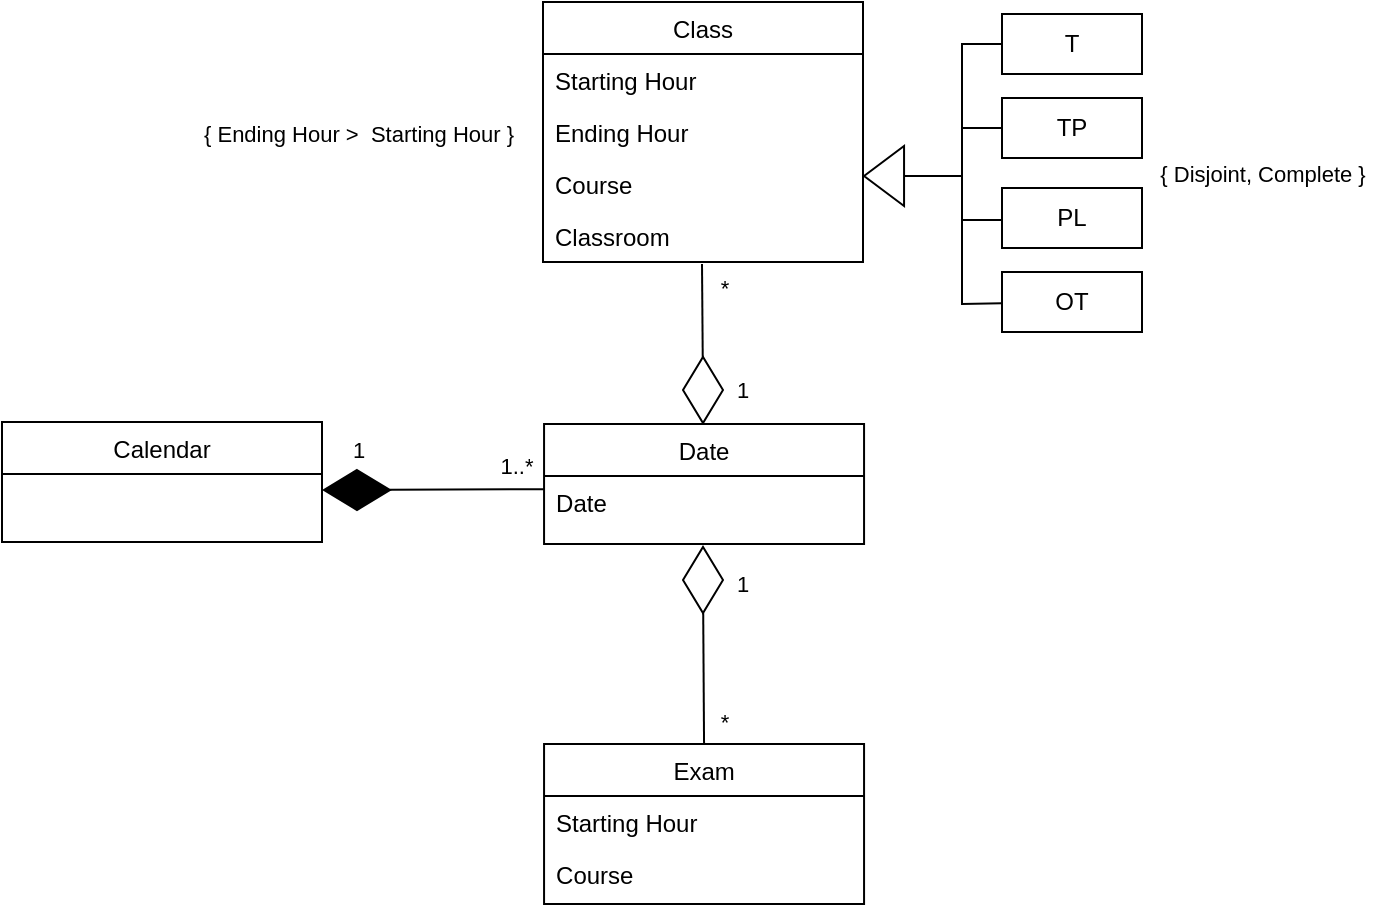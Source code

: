 <mxfile version="17.4.0" type="device"><diagram id="C5RBs43oDa-KdzZeNtuy" name="Page-1"><mxGraphModel dx="1865" dy="579" grid="1" gridSize="10" guides="1" tooltips="1" connect="1" arrows="1" fold="1" page="1" pageScale="1" pageWidth="827" pageHeight="1169" math="0" shadow="0"><root><mxCell id="WIyWlLk6GJQsqaUBKTNV-0"/><mxCell id="WIyWlLk6GJQsqaUBKTNV-1" parent="WIyWlLk6GJQsqaUBKTNV-0"/><mxCell id="zkfFHV4jXpPFQw0GAbJ--17" value="Class" style="swimlane;fontStyle=0;align=center;verticalAlign=top;childLayout=stackLayout;horizontal=1;startSize=26;horizontalStack=0;resizeParent=1;resizeLast=0;collapsible=1;marginBottom=0;rounded=0;shadow=0;strokeWidth=1;" parent="WIyWlLk6GJQsqaUBKTNV-1" vertex="1"><mxGeometry x="220.5" y="9" width="160" height="130" as="geometry"><mxRectangle x="550" y="140" width="160" height="26" as="alternateBounds"/></mxGeometry></mxCell><mxCell id="zkfFHV4jXpPFQw0GAbJ--18" value="Starting Hour" style="text;align=left;verticalAlign=top;spacingLeft=4;spacingRight=4;overflow=hidden;rotatable=0;points=[[0,0.5],[1,0.5]];portConstraint=eastwest;" parent="zkfFHV4jXpPFQw0GAbJ--17" vertex="1"><mxGeometry y="26" width="160" height="26" as="geometry"/></mxCell><mxCell id="zkfFHV4jXpPFQw0GAbJ--19" value="Ending Hour" style="text;align=left;verticalAlign=top;spacingLeft=4;spacingRight=4;overflow=hidden;rotatable=0;points=[[0,0.5],[1,0.5]];portConstraint=eastwest;rounded=0;shadow=0;html=0;" parent="zkfFHV4jXpPFQw0GAbJ--17" vertex="1"><mxGeometry y="52" width="160" height="26" as="geometry"/></mxCell><mxCell id="7ZQzL52TC2tIDwltDaWS-6" value="Course" style="text;align=left;verticalAlign=top;spacingLeft=4;spacingRight=4;overflow=hidden;rotatable=0;points=[[0,0.5],[1,0.5]];portConstraint=eastwest;rounded=0;shadow=0;html=0;" parent="zkfFHV4jXpPFQw0GAbJ--17" vertex="1"><mxGeometry y="78" width="160" height="26" as="geometry"/></mxCell><mxCell id="7ZQzL52TC2tIDwltDaWS-7" value="Classroom" style="text;align=left;verticalAlign=top;spacingLeft=4;spacingRight=4;overflow=hidden;rotatable=0;points=[[0,0.5],[1,0.5]];portConstraint=eastwest;rounded=0;shadow=0;html=0;" parent="zkfFHV4jXpPFQw0GAbJ--17" vertex="1"><mxGeometry y="104" width="160" height="26" as="geometry"/></mxCell><mxCell id="7ZQzL52TC2tIDwltDaWS-0" value="Exam" style="swimlane;fontStyle=0;align=center;verticalAlign=top;childLayout=stackLayout;horizontal=1;startSize=26;horizontalStack=0;resizeParent=1;resizeLast=0;collapsible=1;marginBottom=0;rounded=0;shadow=0;strokeWidth=1;" parent="WIyWlLk6GJQsqaUBKTNV-1" vertex="1"><mxGeometry x="221.03" y="380" width="160" height="80" as="geometry"><mxRectangle x="550" y="140" width="160" height="26" as="alternateBounds"/></mxGeometry></mxCell><mxCell id="7ZQzL52TC2tIDwltDaWS-1" value="Starting Hour" style="text;align=left;verticalAlign=top;spacingLeft=4;spacingRight=4;overflow=hidden;rotatable=0;points=[[0,0.5],[1,0.5]];portConstraint=eastwest;" parent="7ZQzL52TC2tIDwltDaWS-0" vertex="1"><mxGeometry y="26" width="160" height="26" as="geometry"/></mxCell><mxCell id="7ZQzL52TC2tIDwltDaWS-2" value="Course" style="text;align=left;verticalAlign=top;spacingLeft=4;spacingRight=4;overflow=hidden;rotatable=0;points=[[0,0.5],[1,0.5]];portConstraint=eastwest;rounded=0;shadow=0;html=0;" parent="7ZQzL52TC2tIDwltDaWS-0" vertex="1"><mxGeometry y="52" width="160" height="26" as="geometry"/></mxCell><mxCell id="7ZQzL52TC2tIDwltDaWS-3" value="Calendar" style="swimlane;fontStyle=0;align=center;verticalAlign=top;childLayout=stackLayout;horizontal=1;startSize=26;horizontalStack=0;resizeParent=1;resizeLast=0;collapsible=1;marginBottom=0;rounded=0;shadow=0;strokeWidth=1;" parent="WIyWlLk6GJQsqaUBKTNV-1" vertex="1"><mxGeometry x="-50" y="219" width="160" height="60" as="geometry"><mxRectangle x="550" y="140" width="160" height="26" as="alternateBounds"/></mxGeometry></mxCell><mxCell id="7ZQzL52TC2tIDwltDaWS-9" value="Date" style="swimlane;fontStyle=0;align=center;verticalAlign=top;childLayout=stackLayout;horizontal=1;startSize=26;horizontalStack=0;resizeParent=1;resizeLast=0;collapsible=1;marginBottom=0;rounded=0;shadow=0;strokeWidth=1;" parent="WIyWlLk6GJQsqaUBKTNV-1" vertex="1"><mxGeometry x="221.03" y="220" width="160" height="60" as="geometry"><mxRectangle x="550" y="140" width="160" height="26" as="alternateBounds"/></mxGeometry></mxCell><mxCell id="7ZQzL52TC2tIDwltDaWS-10" value="Date" style="text;align=left;verticalAlign=top;spacingLeft=4;spacingRight=4;overflow=hidden;rotatable=0;points=[[0,0.5],[1,0.5]];portConstraint=eastwest;" parent="7ZQzL52TC2tIDwltDaWS-9" vertex="1"><mxGeometry y="26" width="160" height="26" as="geometry"/></mxCell><mxCell id="7ZQzL52TC2tIDwltDaWS-16" value="*" style="text;html=1;align=center;verticalAlign=middle;resizable=0;points=[];autosize=1;strokeColor=none;fillColor=none;fontSize=11;fontFamily=Helvetica;fontColor=default;" parent="WIyWlLk6GJQsqaUBKTNV-1" vertex="1"><mxGeometry x="301" y="359" width="20" height="20" as="geometry"/></mxCell><mxCell id="7ZQzL52TC2tIDwltDaWS-22" style="edgeStyle=none;shape=connector;rounded=0;orthogonalLoop=1;jettySize=auto;html=1;entryX=0.5;entryY=0;entryDx=0;entryDy=0;labelBackgroundColor=default;fontFamily=Helvetica;fontSize=11;fontColor=default;endArrow=none;strokeColor=default;" parent="WIyWlLk6GJQsqaUBKTNV-1" source="7ZQzL52TC2tIDwltDaWS-18" target="7ZQzL52TC2tIDwltDaWS-0" edge="1"><mxGeometry relative="1" as="geometry"/></mxCell><mxCell id="7ZQzL52TC2tIDwltDaWS-18" value="" style="rhombus;whiteSpace=wrap;html=1;fontFamily=Helvetica;fontSize=11;fontColor=default;rotation=90;" parent="WIyWlLk6GJQsqaUBKTNV-1" vertex="1"><mxGeometry x="284" y="288" width="33" height="20" as="geometry"/></mxCell><mxCell id="7ZQzL52TC2tIDwltDaWS-24" style="edgeStyle=none;shape=connector;rounded=0;orthogonalLoop=1;jettySize=auto;html=1;labelBackgroundColor=default;fontFamily=Helvetica;fontSize=11;fontColor=default;endArrow=none;strokeColor=default;" parent="WIyWlLk6GJQsqaUBKTNV-1" source="7ZQzL52TC2tIDwltDaWS-23" edge="1"><mxGeometry relative="1" as="geometry"><mxPoint x="300" y="140" as="targetPoint"/></mxGeometry></mxCell><mxCell id="7ZQzL52TC2tIDwltDaWS-23" value="" style="rhombus;whiteSpace=wrap;html=1;fontFamily=Helvetica;fontSize=11;fontColor=default;rotation=90;" parent="WIyWlLk6GJQsqaUBKTNV-1" vertex="1"><mxGeometry x="284" y="193" width="33" height="20" as="geometry"/></mxCell><mxCell id="7ZQzL52TC2tIDwltDaWS-26" value="*" style="text;html=1;align=center;verticalAlign=middle;resizable=0;points=[];autosize=1;strokeColor=none;fillColor=none;fontSize=11;fontFamily=Helvetica;fontColor=default;" parent="WIyWlLk6GJQsqaUBKTNV-1" vertex="1"><mxGeometry x="301" y="142" width="20" height="20" as="geometry"/></mxCell><mxCell id="7ZQzL52TC2tIDwltDaWS-28" style="edgeStyle=none;shape=connector;rounded=0;orthogonalLoop=1;jettySize=auto;html=1;entryX=0.002;entryY=0.254;entryDx=0;entryDy=0;labelBackgroundColor=default;fontFamily=Helvetica;fontSize=11;fontColor=default;endArrow=none;strokeColor=default;entryPerimeter=0;" parent="WIyWlLk6GJQsqaUBKTNV-1" source="7ZQzL52TC2tIDwltDaWS-27" target="7ZQzL52TC2tIDwltDaWS-10" edge="1"><mxGeometry relative="1" as="geometry"/></mxCell><mxCell id="7ZQzL52TC2tIDwltDaWS-27" value="" style="rhombus;whiteSpace=wrap;html=1;fontFamily=Helvetica;fontSize=11;fontColor=default;rotation=0;fillColor=#000000;" parent="WIyWlLk6GJQsqaUBKTNV-1" vertex="1"><mxGeometry x="111" y="243" width="33" height="20" as="geometry"/></mxCell><mxCell id="7ZQzL52TC2tIDwltDaWS-29" value="1..*" style="text;html=1;align=center;verticalAlign=middle;resizable=0;points=[];autosize=1;strokeColor=none;fillColor=none;fontSize=11;fontFamily=Helvetica;fontColor=default;" parent="WIyWlLk6GJQsqaUBKTNV-1" vertex="1"><mxGeometry x="192.03" y="231" width="30" height="20" as="geometry"/></mxCell><mxCell id="7ZQzL52TC2tIDwltDaWS-30" value="{ Ending Hour &amp;gt;&amp;nbsp; Starting Hour }" style="text;html=1;align=center;verticalAlign=middle;resizable=0;points=[];autosize=1;strokeColor=none;fillColor=none;fontSize=11;fontFamily=Helvetica;fontColor=default;" parent="WIyWlLk6GJQsqaUBKTNV-1" vertex="1"><mxGeometry x="42.5" y="65" width="170" height="20" as="geometry"/></mxCell><mxCell id="7ZQzL52TC2tIDwltDaWS-31" value="1" style="text;html=1;align=center;verticalAlign=middle;resizable=0;points=[];autosize=1;strokeColor=none;fillColor=none;fontSize=11;fontFamily=Helvetica;fontColor=default;" parent="WIyWlLk6GJQsqaUBKTNV-1" vertex="1"><mxGeometry x="310" y="193" width="20" height="20" as="geometry"/></mxCell><mxCell id="7ZQzL52TC2tIDwltDaWS-32" value="1" style="text;html=1;align=center;verticalAlign=middle;resizable=0;points=[];autosize=1;strokeColor=none;fillColor=none;fontSize=11;fontFamily=Helvetica;fontColor=default;" parent="WIyWlLk6GJQsqaUBKTNV-1" vertex="1"><mxGeometry x="310" y="290" width="20" height="20" as="geometry"/></mxCell><mxCell id="7ZQzL52TC2tIDwltDaWS-33" value="1" style="text;html=1;align=center;verticalAlign=middle;resizable=0;points=[];autosize=1;strokeColor=none;fillColor=none;fontSize=11;fontFamily=Helvetica;fontColor=default;" parent="WIyWlLk6GJQsqaUBKTNV-1" vertex="1"><mxGeometry x="117.5" y="223" width="20" height="20" as="geometry"/></mxCell><mxCell id="FFA7GJPlJv6pgTeKaVcr-6" style="edgeStyle=none;shape=connector;rounded=0;orthogonalLoop=1;jettySize=auto;html=1;entryX=0;entryY=0.5;entryDx=0;entryDy=0;labelBackgroundColor=default;fontFamily=Helvetica;fontSize=11;fontColor=default;endArrow=none;strokeColor=default;exitX=0;exitY=0.5;exitDx=0;exitDy=0;" edge="1" parent="WIyWlLk6GJQsqaUBKTNV-1" source="FFA7GJPlJv6pgTeKaVcr-1" target="FFA7GJPlJv6pgTeKaVcr-2"><mxGeometry relative="1" as="geometry"><mxPoint x="406.03" y="96" as="sourcePoint"/><mxPoint x="455" y="30" as="targetPoint"/><Array as="points"><mxPoint x="430" y="96"/><mxPoint x="430" y="60"/><mxPoint x="430" y="30"/></Array></mxGeometry></mxCell><mxCell id="FFA7GJPlJv6pgTeKaVcr-1" value="" style="triangle;whiteSpace=wrap;html=1;rotation=-180;" vertex="1" parent="WIyWlLk6GJQsqaUBKTNV-1"><mxGeometry x="381.03" y="81" width="20" height="30" as="geometry"/></mxCell><mxCell id="FFA7GJPlJv6pgTeKaVcr-2" value="T" style="rounded=0;whiteSpace=wrap;html=1;" vertex="1" parent="WIyWlLk6GJQsqaUBKTNV-1"><mxGeometry x="450" y="15" width="70" height="30" as="geometry"/></mxCell><mxCell id="FFA7GJPlJv6pgTeKaVcr-11" style="edgeStyle=none;shape=connector;rounded=0;orthogonalLoop=1;jettySize=auto;html=1;labelBackgroundColor=default;fontFamily=Helvetica;fontSize=11;fontColor=default;endArrow=none;strokeColor=default;exitX=0;exitY=0.5;exitDx=0;exitDy=0;" edge="1" parent="WIyWlLk6GJQsqaUBKTNV-1" source="FFA7GJPlJv6pgTeKaVcr-3"><mxGeometry relative="1" as="geometry"><mxPoint x="430" y="72" as="targetPoint"/><mxPoint x="450" y="74" as="sourcePoint"/></mxGeometry></mxCell><mxCell id="FFA7GJPlJv6pgTeKaVcr-3" value="TP" style="rounded=0;whiteSpace=wrap;html=1;" vertex="1" parent="WIyWlLk6GJQsqaUBKTNV-1"><mxGeometry x="450" y="57" width="70" height="30" as="geometry"/></mxCell><mxCell id="FFA7GJPlJv6pgTeKaVcr-4" value="PL" style="rounded=0;whiteSpace=wrap;html=1;" vertex="1" parent="WIyWlLk6GJQsqaUBKTNV-1"><mxGeometry x="450" y="102" width="70" height="30" as="geometry"/></mxCell><mxCell id="FFA7GJPlJv6pgTeKaVcr-10" style="edgeStyle=none;shape=connector;rounded=0;orthogonalLoop=1;jettySize=auto;html=1;entryX=0;entryY=0.5;entryDx=0;entryDy=0;labelBackgroundColor=default;fontFamily=Helvetica;fontSize=11;fontColor=default;endArrow=none;strokeColor=default;" edge="1" parent="WIyWlLk6GJQsqaUBKTNV-1" source="FFA7GJPlJv6pgTeKaVcr-5" target="FFA7GJPlJv6pgTeKaVcr-1"><mxGeometry relative="1" as="geometry"><Array as="points"><mxPoint x="430" y="160"/><mxPoint x="430" y="96"/></Array></mxGeometry></mxCell><mxCell id="FFA7GJPlJv6pgTeKaVcr-5" value="OT" style="rounded=0;whiteSpace=wrap;html=1;" vertex="1" parent="WIyWlLk6GJQsqaUBKTNV-1"><mxGeometry x="450" y="144" width="70" height="30" as="geometry"/></mxCell><mxCell id="FFA7GJPlJv6pgTeKaVcr-12" style="edgeStyle=none;shape=connector;rounded=0;orthogonalLoop=1;jettySize=auto;html=1;labelBackgroundColor=default;fontFamily=Helvetica;fontSize=11;fontColor=default;endArrow=none;strokeColor=default;exitX=0;exitY=0.5;exitDx=0;exitDy=0;" edge="1" parent="WIyWlLk6GJQsqaUBKTNV-1"><mxGeometry relative="1" as="geometry"><mxPoint x="430" y="118" as="targetPoint"/><mxPoint x="450" y="118" as="sourcePoint"/></mxGeometry></mxCell><mxCell id="FFA7GJPlJv6pgTeKaVcr-13" value="{ Disjoint, Complete }" style="text;html=1;align=center;verticalAlign=middle;resizable=0;points=[];autosize=1;strokeColor=none;fillColor=none;fontSize=11;fontFamily=Helvetica;fontColor=default;" vertex="1" parent="WIyWlLk6GJQsqaUBKTNV-1"><mxGeometry x="520" y="85" width="120" height="20" as="geometry"/></mxCell></root></mxGraphModel></diagram></mxfile>